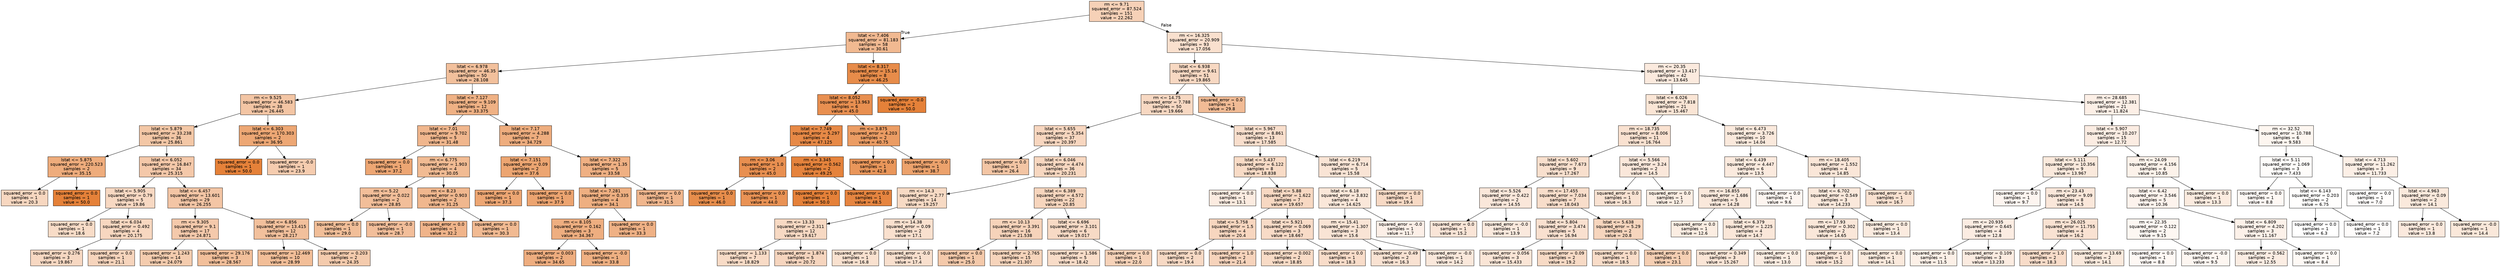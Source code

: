 digraph Tree {
node [shape=box, style="filled", color="black", fontname="helvetica"] ;
edge [fontname="helvetica"] ;
0 [label="rm <= 9.71\nsquared_error = 87.524\nsamples = 151\nvalue = 22.262", fillcolor="#f6d1b7"] ;
1 [label="lstat <= 7.406\nsquared_error = 81.183\nsamples = 58\nvalue = 30.61", fillcolor="#f1b991"] ;
0 -> 1 [labeldistance=2.5, labelangle=45, headlabel="True"] ;
2 [label="lstat <= 6.978\nsquared_error = 46.35\nsamples = 50\nvalue = 28.108", fillcolor="#f2c09c"] ;
1 -> 2 ;
3 [label="rm <= 9.525\nsquared_error = 46.583\nsamples = 38\nvalue = 26.445", fillcolor="#f3c5a4"] ;
2 -> 3 ;
4 [label="lstat <= 5.879\nsquared_error = 33.238\nsamples = 36\nvalue = 25.861", fillcolor="#f3c7a6"] ;
3 -> 4 ;
5 [label="lstat <= 5.875\nsquared_error = 220.523\nsamples = 2\nvalue = 35.15", fillcolor="#eeac7c"] ;
4 -> 5 ;
6 [label="squared_error = 0.0\nsamples = 1\nvalue = 20.3", fillcolor="#f7d7c0"] ;
5 -> 6 ;
7 [label="squared_error = 0.0\nsamples = 1\nvalue = 50.0", fillcolor="#e58139"] ;
5 -> 7 ;
8 [label="lstat <= 6.052\nsquared_error = 16.847\nsamples = 34\nvalue = 25.315", fillcolor="#f4c8a9"] ;
4 -> 8 ;
9 [label="lstat <= 5.905\nsquared_error = 0.79\nsamples = 5\nvalue = 19.86", fillcolor="#f7d8c2"] ;
8 -> 9 ;
10 [label="squared_error = 0.0\nsamples = 1\nvalue = 18.6", fillcolor="#f8dcc7"] ;
9 -> 10 ;
11 [label="lstat <= 6.034\nsquared_error = 0.492\nsamples = 4\nvalue = 20.175", fillcolor="#f7d7c0"] ;
9 -> 11 ;
12 [label="squared_error = 0.276\nsamples = 3\nvalue = 19.867", fillcolor="#f7d8c2"] ;
11 -> 12 ;
13 [label="squared_error = 0.0\nsamples = 1\nvalue = 21.1", fillcolor="#f6d4bc"] ;
11 -> 13 ;
14 [label="lstat <= 6.457\nsquared_error = 13.601\nsamples = 29\nvalue = 26.255", fillcolor="#f3c5a5"] ;
8 -> 14 ;
15 [label="rm <= 9.305\nsquared_error = 9.1\nsamples = 17\nvalue = 24.871", fillcolor="#f4c9ab"] ;
14 -> 15 ;
16 [label="squared_error = 1.243\nsamples = 14\nvalue = 24.079", fillcolor="#f4ccae"] ;
15 -> 16 ;
17 [label="squared_error = 29.176\nsamples = 3\nvalue = 28.567", fillcolor="#f2bf9a"] ;
15 -> 17 ;
18 [label="lstat <= 6.856\nsquared_error = 13.415\nsamples = 12\nvalue = 28.217", fillcolor="#f2c09c"] ;
14 -> 18 ;
19 [label="squared_error = 12.469\nsamples = 10\nvalue = 28.99", fillcolor="#f2be98"] ;
18 -> 19 ;
20 [label="squared_error = 0.203\nsamples = 2\nvalue = 24.35", fillcolor="#f4cbad"] ;
18 -> 20 ;
21 [label="lstat <= 6.303\nsquared_error = 170.303\nsamples = 2\nvalue = 36.95", fillcolor="#eda774"] ;
3 -> 21 ;
22 [label="squared_error = 0.0\nsamples = 1\nvalue = 50.0", fillcolor="#e58139"] ;
21 -> 22 ;
23 [label="squared_error = -0.0\nsamples = 1\nvalue = 23.9", fillcolor="#f5ccaf"] ;
21 -> 23 ;
24 [label="lstat <= 7.127\nsquared_error = 9.109\nsamples = 12\nvalue = 33.375", fillcolor="#efb184"] ;
2 -> 24 ;
25 [label="lstat <= 7.01\nsquared_error = 9.702\nsamples = 5\nvalue = 31.48", fillcolor="#f0b68d"] ;
24 -> 25 ;
26 [label="squared_error = 0.0\nsamples = 1\nvalue = 37.2", fillcolor="#eda673"] ;
25 -> 26 ;
27 [label="rm <= 6.775\nsquared_error = 1.903\nsamples = 4\nvalue = 30.05", fillcolor="#f1bb93"] ;
25 -> 27 ;
28 [label="rm <= 5.22\nsquared_error = 0.022\nsamples = 2\nvalue = 28.85", fillcolor="#f2be99"] ;
27 -> 28 ;
29 [label="squared_error = 0.0\nsamples = 1\nvalue = 29.0", fillcolor="#f1be98"] ;
28 -> 29 ;
30 [label="squared_error = -0.0\nsamples = 1\nvalue = 28.7", fillcolor="#f2be9a"] ;
28 -> 30 ;
31 [label="rm <= 8.23\nsquared_error = 0.903\nsamples = 2\nvalue = 31.25", fillcolor="#f0b78e"] ;
27 -> 31 ;
32 [label="squared_error = 0.0\nsamples = 1\nvalue = 32.2", fillcolor="#f0b48a"] ;
31 -> 32 ;
33 [label="squared_error = 0.0\nsamples = 1\nvalue = 30.3", fillcolor="#f1ba92"] ;
31 -> 33 ;
34 [label="lstat <= 7.17\nsquared_error = 4.288\nsamples = 7\nvalue = 34.729", fillcolor="#eead7e"] ;
24 -> 34 ;
35 [label="lstat <= 7.151\nsquared_error = 0.09\nsamples = 2\nvalue = 37.6", fillcolor="#eca571"] ;
34 -> 35 ;
36 [label="squared_error = 0.0\nsamples = 1\nvalue = 37.3", fillcolor="#eda673"] ;
35 -> 36 ;
37 [label="squared_error = 0.0\nsamples = 1\nvalue = 37.9", fillcolor="#eca470"] ;
35 -> 37 ;
38 [label="lstat <= 7.322\nsquared_error = 1.35\nsamples = 5\nvalue = 33.58", fillcolor="#efb083"] ;
34 -> 38 ;
39 [label="lstat <= 7.281\nsquared_error = 0.335\nsamples = 4\nvalue = 34.1", fillcolor="#eeaf81"] ;
38 -> 39 ;
40 [label="rm <= 8.105\nsquared_error = 0.162\nsamples = 3\nvalue = 34.367", fillcolor="#eeae80"] ;
39 -> 40 ;
41 [label="squared_error = 0.003\nsamples = 2\nvalue = 34.65", fillcolor="#eead7f"] ;
40 -> 41 ;
42 [label="squared_error = -0.0\nsamples = 1\nvalue = 33.8", fillcolor="#efb082"] ;
40 -> 42 ;
43 [label="squared_error = 0.0\nsamples = 1\nvalue = 33.3", fillcolor="#efb185"] ;
39 -> 43 ;
44 [label="squared_error = 0.0\nsamples = 1\nvalue = 31.5", fillcolor="#f0b68d"] ;
38 -> 44 ;
45 [label="lstat <= 8.317\nsquared_error = 15.16\nsamples = 8\nvalue = 46.25", fillcolor="#e78c4a"] ;
1 -> 45 ;
46 [label="lstat <= 8.052\nsquared_error = 13.963\nsamples = 6\nvalue = 45.0", fillcolor="#e88f50"] ;
45 -> 46 ;
47 [label="lstat <= 7.749\nsquared_error = 5.297\nsamples = 4\nvalue = 47.125", fillcolor="#e78946"] ;
46 -> 47 ;
48 [label="rm <= 3.06\nsquared_error = 1.0\nsamples = 2\nvalue = 45.0", fillcolor="#e88f50"] ;
47 -> 48 ;
49 [label="squared_error = 0.0\nsamples = 1\nvalue = 46.0", fillcolor="#e78d4b"] ;
48 -> 49 ;
50 [label="squared_error = 0.0\nsamples = 1\nvalue = 44.0", fillcolor="#e99254"] ;
48 -> 50 ;
51 [label="rm <= 3.345\nsquared_error = 0.562\nsamples = 2\nvalue = 49.25", fillcolor="#e5833c"] ;
47 -> 51 ;
52 [label="squared_error = 0.0\nsamples = 1\nvalue = 50.0", fillcolor="#e58139"] ;
51 -> 52 ;
53 [label="squared_error = 0.0\nsamples = 1\nvalue = 48.5", fillcolor="#e68540"] ;
51 -> 53 ;
54 [label="rm <= 3.875\nsquared_error = 4.203\nsamples = 2\nvalue = 40.75", fillcolor="#eb9c63"] ;
46 -> 54 ;
55 [label="squared_error = 0.0\nsamples = 1\nvalue = 42.8", fillcolor="#e9965a"] ;
54 -> 55 ;
56 [label="squared_error = -0.0\nsamples = 1\nvalue = 38.7", fillcolor="#eca26c"] ;
54 -> 56 ;
57 [label="squared_error = -0.0\nsamples = 2\nvalue = 50.0", fillcolor="#e58139"] ;
45 -> 57 ;
58 [label="rm <= 16.325\nsquared_error = 20.909\nsamples = 93\nvalue = 17.056", fillcolor="#f9e0ce"] ;
0 -> 58 [labeldistance=2.5, labelangle=-45, headlabel="False"] ;
59 [label="lstat <= 6.938\nsquared_error = 9.61\nsamples = 51\nvalue = 19.865", fillcolor="#f7d8c2"] ;
58 -> 59 ;
60 [label="rm <= 14.75\nsquared_error = 7.788\nsamples = 50\nvalue = 19.666", fillcolor="#f7d8c2"] ;
59 -> 60 ;
61 [label="lstat <= 5.655\nsquared_error = 5.354\nsamples = 37\nvalue = 20.397", fillcolor="#f7d6bf"] ;
60 -> 61 ;
62 [label="squared_error = 0.0\nsamples = 1\nvalue = 26.4", fillcolor="#f3c5a4"] ;
61 -> 62 ;
63 [label="lstat <= 6.046\nsquared_error = 4.474\nsamples = 36\nvalue = 20.231", fillcolor="#f7d7c0"] ;
61 -> 63 ;
64 [label="rm <= 14.3\nsquared_error = 2.77\nsamples = 14\nvalue = 19.257", fillcolor="#f7dac4"] ;
63 -> 64 ;
65 [label="rm <= 13.33\nsquared_error = 2.311\nsamples = 12\nvalue = 19.617", fillcolor="#f7d9c3"] ;
64 -> 65 ;
66 [label="squared_error = 1.133\nsamples = 7\nvalue = 18.829", fillcolor="#f8dbc6"] ;
65 -> 66 ;
67 [label="squared_error = 1.874\nsamples = 5\nvalue = 20.72", fillcolor="#f6d5be"] ;
65 -> 67 ;
68 [label="rm <= 14.38\nsquared_error = 0.09\nsamples = 2\nvalue = 17.1", fillcolor="#f9e0ce"] ;
64 -> 68 ;
69 [label="squared_error = 0.0\nsamples = 1\nvalue = 16.8", fillcolor="#f9e1cf"] ;
68 -> 69 ;
70 [label="squared_error = -0.0\nsamples = 1\nvalue = 17.4", fillcolor="#f8dfcd"] ;
68 -> 70 ;
71 [label="lstat <= 6.389\nsquared_error = 4.572\nsamples = 22\nvalue = 20.85", fillcolor="#f6d5bd"] ;
63 -> 71 ;
72 [label="rm <= 10.13\nsquared_error = 3.391\nsamples = 16\nvalue = 21.538", fillcolor="#f6d3ba"] ;
71 -> 72 ;
73 [label="squared_error = 0.0\nsamples = 1\nvalue = 25.0", fillcolor="#f4c9aa"] ;
72 -> 73 ;
74 [label="squared_error = 2.765\nsamples = 15\nvalue = 21.307", fillcolor="#f6d4bb"] ;
72 -> 74 ;
75 [label="lstat <= 6.696\nsquared_error = 3.101\nsamples = 6\nvalue = 19.017", fillcolor="#f7dac5"] ;
71 -> 75 ;
76 [label="squared_error = 1.586\nsamples = 5\nvalue = 18.42", fillcolor="#f8dcc8"] ;
75 -> 76 ;
77 [label="squared_error = 0.0\nsamples = 1\nvalue = 22.0", fillcolor="#f6d2b8"] ;
75 -> 77 ;
78 [label="lstat <= 5.967\nsquared_error = 8.861\nsamples = 13\nvalue = 17.585", fillcolor="#f8decc"] ;
60 -> 78 ;
79 [label="lstat <= 5.437\nsquared_error = 6.122\nsamples = 8\nvalue = 18.838", fillcolor="#f8dbc6"] ;
78 -> 79 ;
80 [label="squared_error = 0.0\nsamples = 1\nvalue = 13.1", fillcolor="#fbebe0"] ;
79 -> 80 ;
81 [label="lstat <= 5.88\nsquared_error = 1.622\nsamples = 7\nvalue = 19.657", fillcolor="#f7d8c2"] ;
79 -> 81 ;
82 [label="lstat <= 5.758\nsquared_error = 1.5\nsamples = 4\nvalue = 20.4", fillcolor="#f7d6bf"] ;
81 -> 82 ;
83 [label="squared_error = 0.0\nsamples = 2\nvalue = 19.4", fillcolor="#f7d9c4"] ;
82 -> 83 ;
84 [label="squared_error = 1.0\nsamples = 2\nvalue = 21.4", fillcolor="#f6d3bb"] ;
82 -> 84 ;
85 [label="lstat <= 5.921\nsquared_error = 0.069\nsamples = 3\nvalue = 18.667", fillcolor="#f8dbc7"] ;
81 -> 85 ;
86 [label="squared_error = 0.002\nsamples = 2\nvalue = 18.85", fillcolor="#f8dbc6"] ;
85 -> 86 ;
87 [label="squared_error = 0.0\nsamples = 1\nvalue = 18.3", fillcolor="#f8dcc9"] ;
85 -> 87 ;
88 [label="lstat <= 6.219\nsquared_error = 6.714\nsamples = 5\nvalue = 15.58", fillcolor="#f9e4d5"] ;
78 -> 88 ;
89 [label="lstat <= 6.18\nsquared_error = 3.832\nsamples = 4\nvalue = 14.625", fillcolor="#fae7d9"] ;
88 -> 89 ;
90 [label="rm <= 15.41\nsquared_error = 1.307\nsamples = 3\nvalue = 15.6", fillcolor="#f9e4d5"] ;
89 -> 90 ;
91 [label="squared_error = 0.49\nsamples = 2\nvalue = 16.3", fillcolor="#f9e2d2"] ;
90 -> 91 ;
92 [label="squared_error = -0.0\nsamples = 1\nvalue = 14.2", fillcolor="#fae8db"] ;
90 -> 92 ;
93 [label="squared_error = -0.0\nsamples = 1\nvalue = 11.7", fillcolor="#fcefe7"] ;
89 -> 93 ;
94 [label="squared_error = 0.0\nsamples = 1\nvalue = 19.4", fillcolor="#f7d9c4"] ;
88 -> 94 ;
95 [label="squared_error = 0.0\nsamples = 1\nvalue = 29.8", fillcolor="#f1bb95"] ;
59 -> 95 ;
96 [label="rm <= 20.35\nsquared_error = 13.417\nsamples = 42\nvalue = 13.645", fillcolor="#fbeade"] ;
58 -> 96 ;
97 [label="lstat <= 6.026\nsquared_error = 7.818\nsamples = 21\nvalue = 15.467", fillcolor="#fae5d5"] ;
96 -> 97 ;
98 [label="rm <= 18.735\nsquared_error = 8.006\nsamples = 11\nvalue = 16.764", fillcolor="#f9e1d0"] ;
97 -> 98 ;
99 [label="lstat <= 5.602\nsquared_error = 7.673\nsamples = 9\nvalue = 17.267", fillcolor="#f8dfcd"] ;
98 -> 99 ;
100 [label="lstat <= 5.526\nsquared_error = 0.422\nsamples = 2\nvalue = 14.55", fillcolor="#fae7da"] ;
99 -> 100 ;
101 [label="squared_error = 0.0\nsamples = 1\nvalue = 15.2", fillcolor="#fae5d7"] ;
100 -> 101 ;
102 [label="squared_error = -0.0\nsamples = 1\nvalue = 13.9", fillcolor="#fae9dd"] ;
100 -> 102 ;
103 [label="rm <= 17.455\nsquared_error = 7.034\nsamples = 7\nvalue = 18.043", fillcolor="#f8ddca"] ;
99 -> 103 ;
104 [label="lstat <= 5.804\nsquared_error = 3.474\nsamples = 5\nvalue = 16.94", fillcolor="#f9e0cf"] ;
103 -> 104 ;
105 [label="squared_error = 0.056\nsamples = 3\nvalue = 15.433", fillcolor="#fae5d6"] ;
104 -> 105 ;
106 [label="squared_error = 0.09\nsamples = 2\nvalue = 19.2", fillcolor="#f7dac5"] ;
104 -> 106 ;
107 [label="lstat <= 5.638\nsquared_error = 5.29\nsamples = 2\nvalue = 20.8", fillcolor="#f6d5bd"] ;
103 -> 107 ;
108 [label="squared_error = 0.0\nsamples = 1\nvalue = 18.5", fillcolor="#f8dcc8"] ;
107 -> 108 ;
109 [label="squared_error = 0.0\nsamples = 1\nvalue = 23.1", fillcolor="#f5cfb3"] ;
107 -> 109 ;
110 [label="lstat <= 5.566\nsquared_error = 3.24\nsamples = 2\nvalue = 14.5", fillcolor="#fae7da"] ;
98 -> 110 ;
111 [label="squared_error = 0.0\nsamples = 1\nvalue = 16.3", fillcolor="#f9e2d2"] ;
110 -> 111 ;
112 [label="squared_error = 0.0\nsamples = 1\nvalue = 12.7", fillcolor="#fbede2"] ;
110 -> 112 ;
113 [label="lstat <= 6.473\nsquared_error = 3.726\nsamples = 10\nvalue = 14.04", fillcolor="#fae9dc"] ;
97 -> 113 ;
114 [label="lstat <= 6.439\nsquared_error = 4.447\nsamples = 6\nvalue = 13.5", fillcolor="#fbeade"] ;
113 -> 114 ;
115 [label="rm <= 16.855\nsquared_error = 1.686\nsamples = 5\nvalue = 14.28", fillcolor="#fae8db"] ;
114 -> 115 ;
116 [label="squared_error = 0.0\nsamples = 1\nvalue = 12.6", fillcolor="#fbede2"] ;
115 -> 116 ;
117 [label="lstat <= 6.379\nsquared_error = 1.225\nsamples = 4\nvalue = 14.7", fillcolor="#fae7d9"] ;
115 -> 117 ;
118 [label="squared_error = 0.349\nsamples = 3\nvalue = 15.267", fillcolor="#fae5d6"] ;
117 -> 118 ;
119 [label="squared_error = 0.0\nsamples = 1\nvalue = 13.0", fillcolor="#fbece1"] ;
117 -> 119 ;
120 [label="squared_error = 0.0\nsamples = 1\nvalue = 9.6", fillcolor="#fdf5f0"] ;
114 -> 120 ;
121 [label="rm <= 18.405\nsquared_error = 1.552\nsamples = 4\nvalue = 14.85", fillcolor="#fae6d8"] ;
113 -> 121 ;
122 [label="lstat <= 6.702\nsquared_error = 0.549\nsamples = 3\nvalue = 14.233", fillcolor="#fae8db"] ;
121 -> 122 ;
123 [label="rm <= 17.93\nsquared_error = 0.302\nsamples = 2\nvalue = 14.65", fillcolor="#fae7d9"] ;
122 -> 123 ;
124 [label="squared_error = 0.0\nsamples = 1\nvalue = 15.2", fillcolor="#fae5d7"] ;
123 -> 124 ;
125 [label="squared_error = 0.0\nsamples = 1\nvalue = 14.1", fillcolor="#fae9dc"] ;
123 -> 125 ;
126 [label="squared_error = 0.0\nsamples = 1\nvalue = 13.4", fillcolor="#fbebdf"] ;
122 -> 126 ;
127 [label="squared_error = -0.0\nsamples = 1\nvalue = 16.7", fillcolor="#f9e1d0"] ;
121 -> 127 ;
128 [label="rm <= 28.685\nsquared_error = 12.381\nsamples = 21\nvalue = 11.824", fillcolor="#fcefe6"] ;
96 -> 128 ;
129 [label="lstat <= 5.907\nsquared_error = 10.207\nsamples = 15\nvalue = 12.72", fillcolor="#fbece2"] ;
128 -> 129 ;
130 [label="lstat <= 5.111\nsquared_error = 10.356\nsamples = 9\nvalue = 13.967", fillcolor="#fae9dc"] ;
129 -> 130 ;
131 [label="squared_error = 0.0\nsamples = 1\nvalue = 9.7", fillcolor="#fdf5f0"] ;
130 -> 131 ;
132 [label="rm <= 23.43\nsquared_error = 9.09\nsamples = 8\nvalue = 14.5", fillcolor="#fae7da"] ;
130 -> 132 ;
133 [label="rm <= 20.935\nsquared_error = 0.645\nsamples = 4\nvalue = 12.8", fillcolor="#fbece2"] ;
132 -> 133 ;
134 [label="squared_error = 0.0\nsamples = 1\nvalue = 11.5", fillcolor="#fcf0e7"] ;
133 -> 134 ;
135 [label="squared_error = 0.109\nsamples = 3\nvalue = 13.233", fillcolor="#fbebe0"] ;
133 -> 135 ;
136 [label="rm <= 26.025\nsquared_error = 11.755\nsamples = 4\nvalue = 16.2", fillcolor="#f9e2d2"] ;
132 -> 136 ;
137 [label="squared_error = 1.0\nsamples = 2\nvalue = 18.3", fillcolor="#f8dcc9"] ;
136 -> 137 ;
138 [label="squared_error = 13.69\nsamples = 2\nvalue = 14.1", fillcolor="#fae9dc"] ;
136 -> 138 ;
139 [label="rm <= 24.09\nsquared_error = 4.156\nsamples = 6\nvalue = 10.85", fillcolor="#fcf2ea"] ;
129 -> 139 ;
140 [label="lstat <= 6.42\nsquared_error = 3.546\nsamples = 5\nvalue = 10.36", fillcolor="#fdf3ed"] ;
139 -> 140 ;
141 [label="rm <= 22.35\nsquared_error = 0.122\nsamples = 2\nvalue = 9.15", fillcolor="#fdf7f2"] ;
140 -> 141 ;
142 [label="squared_error = 0.0\nsamples = 1\nvalue = 8.8", fillcolor="#fef8f4"] ;
141 -> 142 ;
143 [label="squared_error = -0.0\nsamples = 1\nvalue = 9.5", fillcolor="#fdf6f1"] ;
141 -> 143 ;
144 [label="lstat <= 6.809\nsquared_error = 4.202\nsamples = 3\nvalue = 11.167", fillcolor="#fcf1e9"] ;
140 -> 144 ;
145 [label="squared_error = 0.562\nsamples = 2\nvalue = 12.55", fillcolor="#fbede3"] ;
144 -> 145 ;
146 [label="squared_error = 0.0\nsamples = 1\nvalue = 8.4", fillcolor="#fef9f5"] ;
144 -> 146 ;
147 [label="squared_error = 0.0\nsamples = 1\nvalue = 13.3", fillcolor="#fbebdf"] ;
139 -> 147 ;
148 [label="rm <= 32.52\nsquared_error = 10.788\nsamples = 6\nvalue = 9.583", fillcolor="#fdf6f0"] ;
128 -> 148 ;
149 [label="lstat <= 5.11\nsquared_error = 1.069\nsamples = 3\nvalue = 7.433", fillcolor="#fefcfa"] ;
148 -> 149 ;
150 [label="squared_error = 0.0\nsamples = 1\nvalue = 8.8", fillcolor="#fef8f4"] ;
149 -> 150 ;
151 [label="lstat <= 6.143\nsquared_error = 0.203\nsamples = 2\nvalue = 6.75", fillcolor="#fffefd"] ;
149 -> 151 ;
152 [label="squared_error = 0.0\nsamples = 1\nvalue = 6.3", fillcolor="#ffffff"] ;
151 -> 152 ;
153 [label="squared_error = 0.0\nsamples = 1\nvalue = 7.2", fillcolor="#fefcfb"] ;
151 -> 153 ;
154 [label="lstat <= 4.713\nsquared_error = 11.262\nsamples = 3\nvalue = 11.733", fillcolor="#fcefe6"] ;
148 -> 154 ;
155 [label="squared_error = 0.0\nsamples = 1\nvalue = 7.0", fillcolor="#fffdfc"] ;
154 -> 155 ;
156 [label="lstat <= 4.963\nsquared_error = 0.09\nsamples = 2\nvalue = 14.1", fillcolor="#fae9dc"] ;
154 -> 156 ;
157 [label="squared_error = 0.0\nsamples = 1\nvalue = 13.8", fillcolor="#fbe9dd"] ;
156 -> 157 ;
158 [label="squared_error = -0.0\nsamples = 1\nvalue = 14.4", fillcolor="#fae8da"] ;
156 -> 158 ;
}
